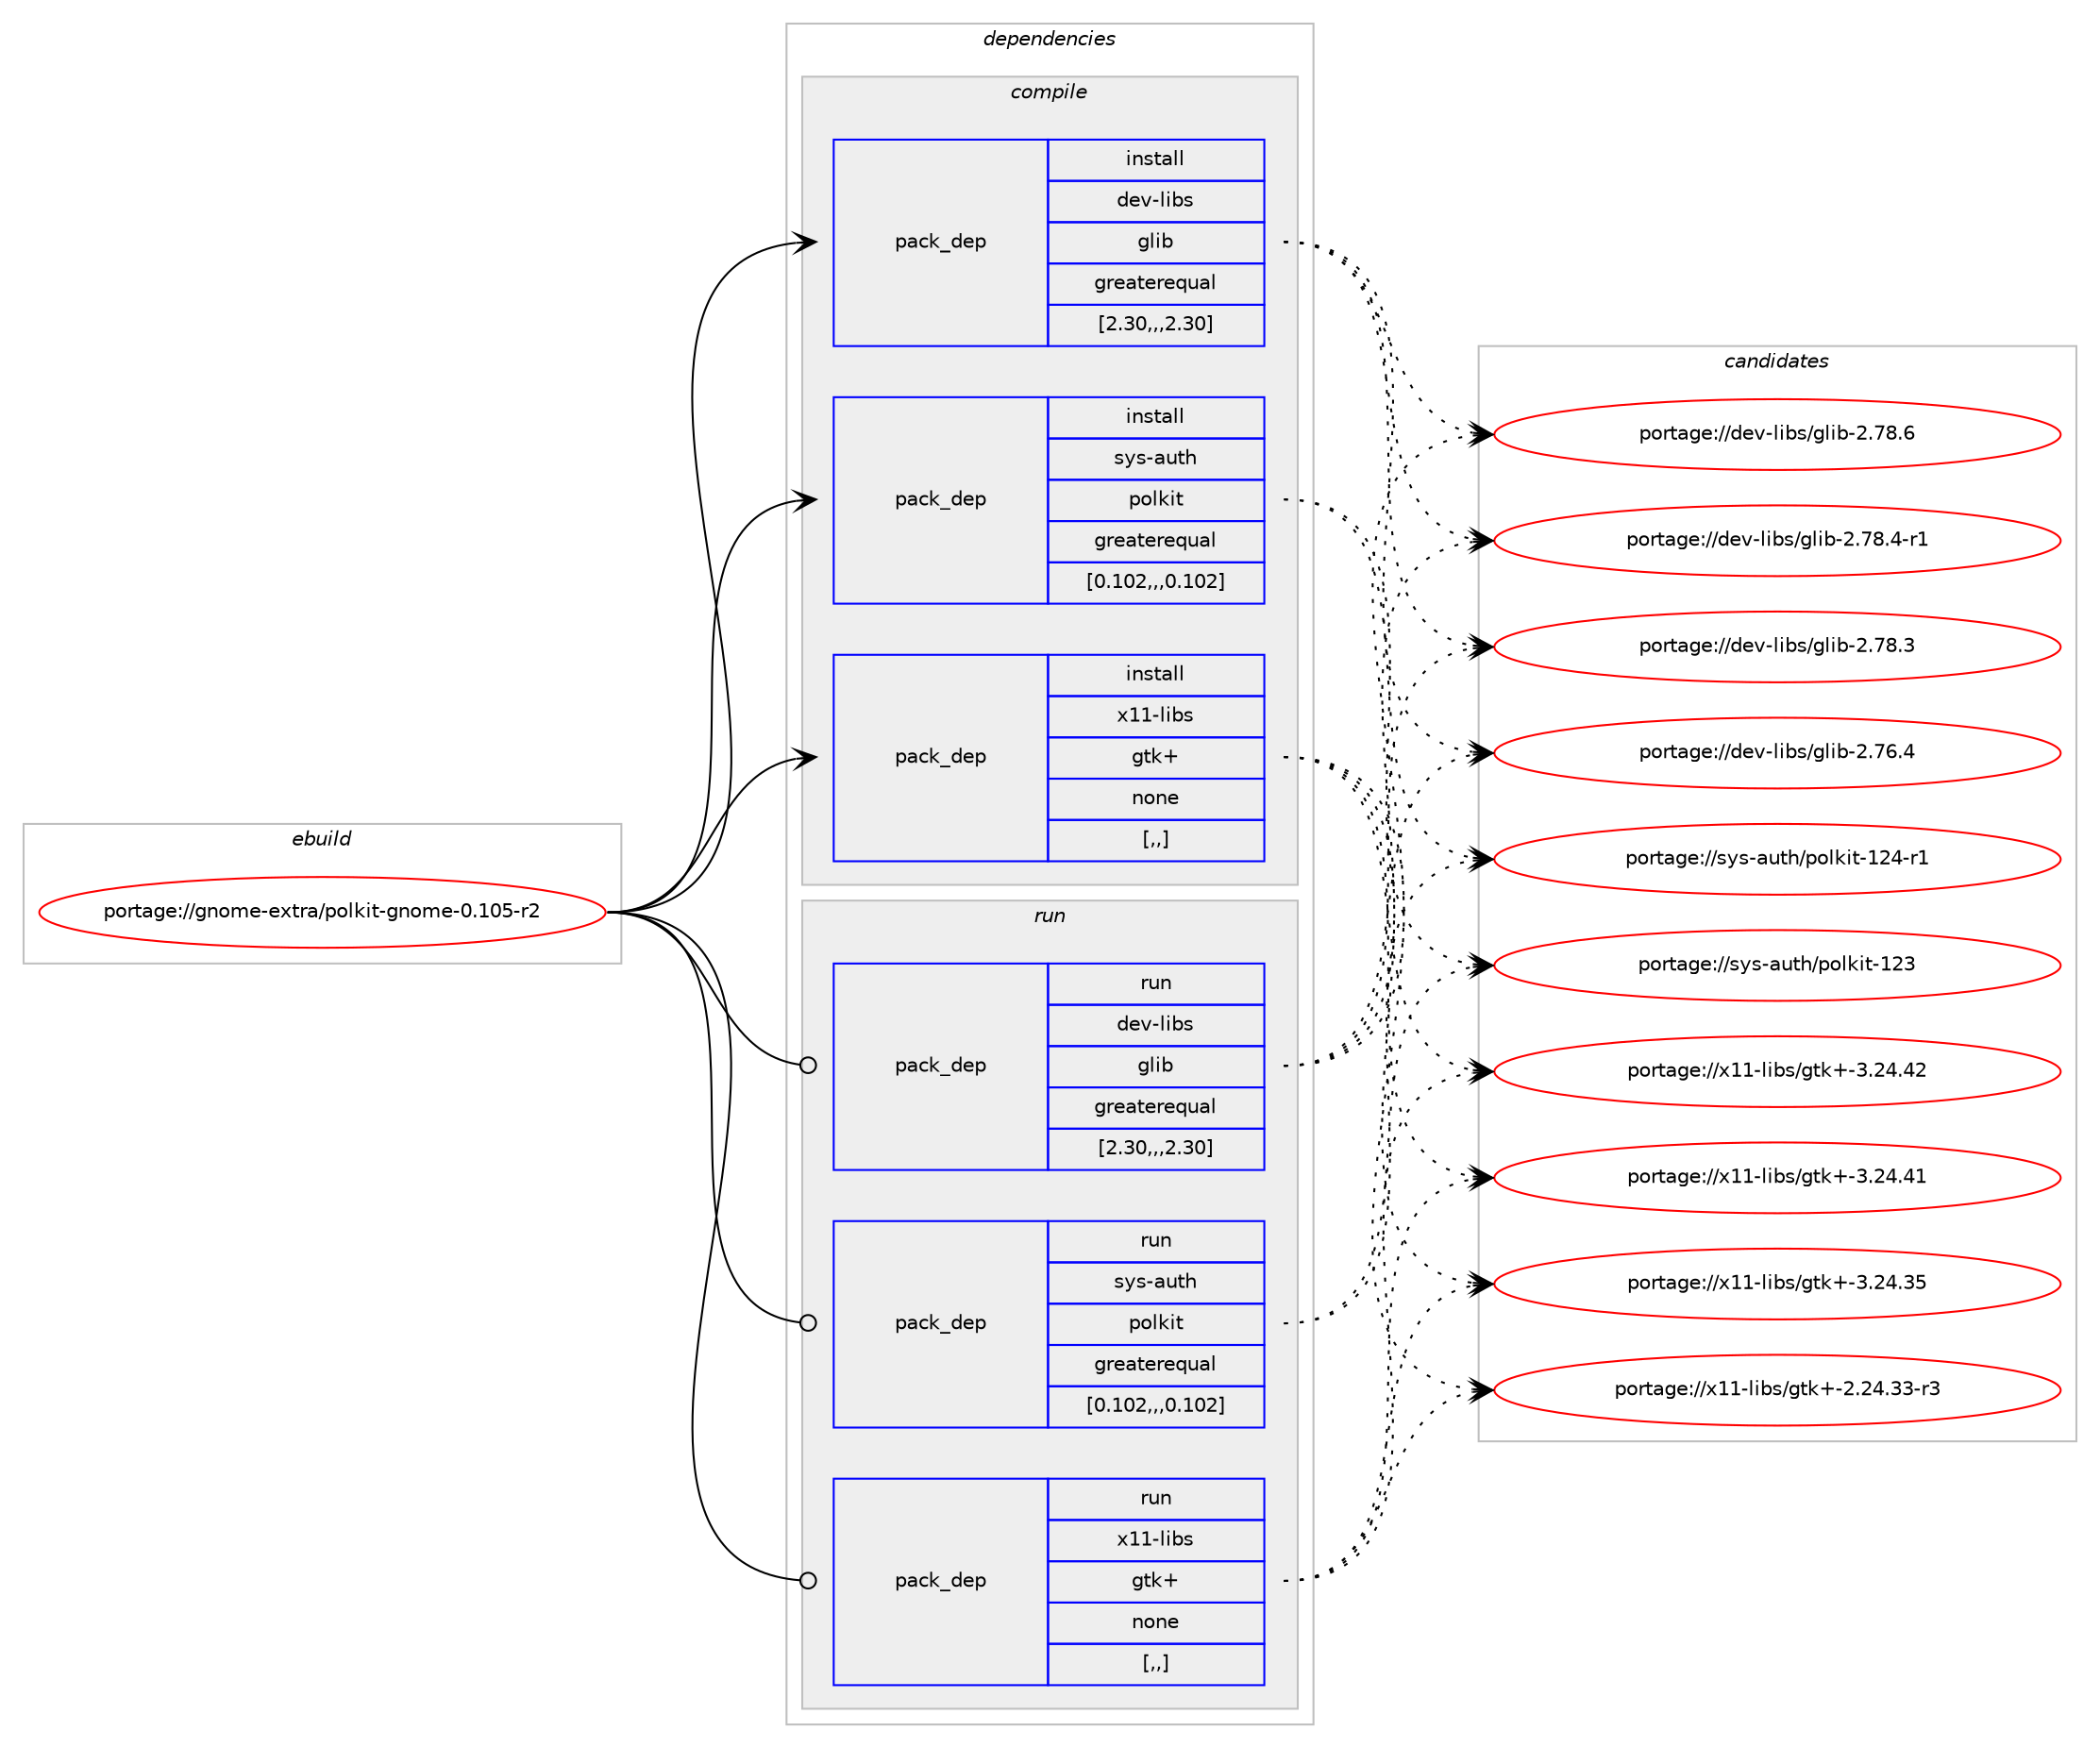 digraph prolog {

# *************
# Graph options
# *************

newrank=true;
concentrate=true;
compound=true;
graph [rankdir=LR,fontname=Helvetica,fontsize=10,ranksep=1.5];#, ranksep=2.5, nodesep=0.2];
edge  [arrowhead=vee];
node  [fontname=Helvetica,fontsize=10];

# **********
# The ebuild
# **********

subgraph cluster_leftcol {
color=gray;
label=<<i>ebuild</i>>;
id [label="portage://gnome-extra/polkit-gnome-0.105-r2", color=red, width=4, href="../gnome-extra/polkit-gnome-0.105-r2.svg"];
}

# ****************
# The dependencies
# ****************

subgraph cluster_midcol {
color=gray;
label=<<i>dependencies</i>>;
subgraph cluster_compile {
fillcolor="#eeeeee";
style=filled;
label=<<i>compile</i>>;
subgraph pack173531 {
dependency241010 [label=<<TABLE BORDER="0" CELLBORDER="1" CELLSPACING="0" CELLPADDING="4" WIDTH="220"><TR><TD ROWSPAN="6" CELLPADDING="30">pack_dep</TD></TR><TR><TD WIDTH="110">install</TD></TR><TR><TD>dev-libs</TD></TR><TR><TD>glib</TD></TR><TR><TD>greaterequal</TD></TR><TR><TD>[2.30,,,2.30]</TD></TR></TABLE>>, shape=none, color=blue];
}
id:e -> dependency241010:w [weight=20,style="solid",arrowhead="vee"];
subgraph pack173532 {
dependency241011 [label=<<TABLE BORDER="0" CELLBORDER="1" CELLSPACING="0" CELLPADDING="4" WIDTH="220"><TR><TD ROWSPAN="6" CELLPADDING="30">pack_dep</TD></TR><TR><TD WIDTH="110">install</TD></TR><TR><TD>sys-auth</TD></TR><TR><TD>polkit</TD></TR><TR><TD>greaterequal</TD></TR><TR><TD>[0.102,,,0.102]</TD></TR></TABLE>>, shape=none, color=blue];
}
id:e -> dependency241011:w [weight=20,style="solid",arrowhead="vee"];
subgraph pack173533 {
dependency241012 [label=<<TABLE BORDER="0" CELLBORDER="1" CELLSPACING="0" CELLPADDING="4" WIDTH="220"><TR><TD ROWSPAN="6" CELLPADDING="30">pack_dep</TD></TR><TR><TD WIDTH="110">install</TD></TR><TR><TD>x11-libs</TD></TR><TR><TD>gtk+</TD></TR><TR><TD>none</TD></TR><TR><TD>[,,]</TD></TR></TABLE>>, shape=none, color=blue];
}
id:e -> dependency241012:w [weight=20,style="solid",arrowhead="vee"];
}
subgraph cluster_compileandrun {
fillcolor="#eeeeee";
style=filled;
label=<<i>compile and run</i>>;
}
subgraph cluster_run {
fillcolor="#eeeeee";
style=filled;
label=<<i>run</i>>;
subgraph pack173534 {
dependency241013 [label=<<TABLE BORDER="0" CELLBORDER="1" CELLSPACING="0" CELLPADDING="4" WIDTH="220"><TR><TD ROWSPAN="6" CELLPADDING="30">pack_dep</TD></TR><TR><TD WIDTH="110">run</TD></TR><TR><TD>dev-libs</TD></TR><TR><TD>glib</TD></TR><TR><TD>greaterequal</TD></TR><TR><TD>[2.30,,,2.30]</TD></TR></TABLE>>, shape=none, color=blue];
}
id:e -> dependency241013:w [weight=20,style="solid",arrowhead="odot"];
subgraph pack173535 {
dependency241014 [label=<<TABLE BORDER="0" CELLBORDER="1" CELLSPACING="0" CELLPADDING="4" WIDTH="220"><TR><TD ROWSPAN="6" CELLPADDING="30">pack_dep</TD></TR><TR><TD WIDTH="110">run</TD></TR><TR><TD>sys-auth</TD></TR><TR><TD>polkit</TD></TR><TR><TD>greaterequal</TD></TR><TR><TD>[0.102,,,0.102]</TD></TR></TABLE>>, shape=none, color=blue];
}
id:e -> dependency241014:w [weight=20,style="solid",arrowhead="odot"];
subgraph pack173536 {
dependency241015 [label=<<TABLE BORDER="0" CELLBORDER="1" CELLSPACING="0" CELLPADDING="4" WIDTH="220"><TR><TD ROWSPAN="6" CELLPADDING="30">pack_dep</TD></TR><TR><TD WIDTH="110">run</TD></TR><TR><TD>x11-libs</TD></TR><TR><TD>gtk+</TD></TR><TR><TD>none</TD></TR><TR><TD>[,,]</TD></TR></TABLE>>, shape=none, color=blue];
}
id:e -> dependency241015:w [weight=20,style="solid",arrowhead="odot"];
}
}

# **************
# The candidates
# **************

subgraph cluster_choices {
rank=same;
color=gray;
label=<<i>candidates</i>>;

subgraph choice173531 {
color=black;
nodesep=1;
choice1001011184510810598115471031081059845504655564654 [label="portage://dev-libs/glib-2.78.6", color=red, width=4,href="../dev-libs/glib-2.78.6.svg"];
choice10010111845108105981154710310810598455046555646524511449 [label="portage://dev-libs/glib-2.78.4-r1", color=red, width=4,href="../dev-libs/glib-2.78.4-r1.svg"];
choice1001011184510810598115471031081059845504655564651 [label="portage://dev-libs/glib-2.78.3", color=red, width=4,href="../dev-libs/glib-2.78.3.svg"];
choice1001011184510810598115471031081059845504655544652 [label="portage://dev-libs/glib-2.76.4", color=red, width=4,href="../dev-libs/glib-2.76.4.svg"];
dependency241010:e -> choice1001011184510810598115471031081059845504655564654:w [style=dotted,weight="100"];
dependency241010:e -> choice10010111845108105981154710310810598455046555646524511449:w [style=dotted,weight="100"];
dependency241010:e -> choice1001011184510810598115471031081059845504655564651:w [style=dotted,weight="100"];
dependency241010:e -> choice1001011184510810598115471031081059845504655544652:w [style=dotted,weight="100"];
}
subgraph choice173532 {
color=black;
nodesep=1;
choice115121115459711711610447112111108107105116454950524511449 [label="portage://sys-auth/polkit-124-r1", color=red, width=4,href="../sys-auth/polkit-124-r1.svg"];
choice11512111545971171161044711211110810710511645495051 [label="portage://sys-auth/polkit-123", color=red, width=4,href="../sys-auth/polkit-123.svg"];
dependency241011:e -> choice115121115459711711610447112111108107105116454950524511449:w [style=dotted,weight="100"];
dependency241011:e -> choice11512111545971171161044711211110810710511645495051:w [style=dotted,weight="100"];
}
subgraph choice173533 {
color=black;
nodesep=1;
choice1204949451081059811547103116107434551465052465250 [label="portage://x11-libs/gtk+-3.24.42", color=red, width=4,href="../x11-libs/gtk+-3.24.42.svg"];
choice1204949451081059811547103116107434551465052465249 [label="portage://x11-libs/gtk+-3.24.41", color=red, width=4,href="../x11-libs/gtk+-3.24.41.svg"];
choice1204949451081059811547103116107434551465052465153 [label="portage://x11-libs/gtk+-3.24.35", color=red, width=4,href="../x11-libs/gtk+-3.24.35.svg"];
choice12049494510810598115471031161074345504650524651514511451 [label="portage://x11-libs/gtk+-2.24.33-r3", color=red, width=4,href="../x11-libs/gtk+-2.24.33-r3.svg"];
dependency241012:e -> choice1204949451081059811547103116107434551465052465250:w [style=dotted,weight="100"];
dependency241012:e -> choice1204949451081059811547103116107434551465052465249:w [style=dotted,weight="100"];
dependency241012:e -> choice1204949451081059811547103116107434551465052465153:w [style=dotted,weight="100"];
dependency241012:e -> choice12049494510810598115471031161074345504650524651514511451:w [style=dotted,weight="100"];
}
subgraph choice173534 {
color=black;
nodesep=1;
choice1001011184510810598115471031081059845504655564654 [label="portage://dev-libs/glib-2.78.6", color=red, width=4,href="../dev-libs/glib-2.78.6.svg"];
choice10010111845108105981154710310810598455046555646524511449 [label="portage://dev-libs/glib-2.78.4-r1", color=red, width=4,href="../dev-libs/glib-2.78.4-r1.svg"];
choice1001011184510810598115471031081059845504655564651 [label="portage://dev-libs/glib-2.78.3", color=red, width=4,href="../dev-libs/glib-2.78.3.svg"];
choice1001011184510810598115471031081059845504655544652 [label="portage://dev-libs/glib-2.76.4", color=red, width=4,href="../dev-libs/glib-2.76.4.svg"];
dependency241013:e -> choice1001011184510810598115471031081059845504655564654:w [style=dotted,weight="100"];
dependency241013:e -> choice10010111845108105981154710310810598455046555646524511449:w [style=dotted,weight="100"];
dependency241013:e -> choice1001011184510810598115471031081059845504655564651:w [style=dotted,weight="100"];
dependency241013:e -> choice1001011184510810598115471031081059845504655544652:w [style=dotted,weight="100"];
}
subgraph choice173535 {
color=black;
nodesep=1;
choice115121115459711711610447112111108107105116454950524511449 [label="portage://sys-auth/polkit-124-r1", color=red, width=4,href="../sys-auth/polkit-124-r1.svg"];
choice11512111545971171161044711211110810710511645495051 [label="portage://sys-auth/polkit-123", color=red, width=4,href="../sys-auth/polkit-123.svg"];
dependency241014:e -> choice115121115459711711610447112111108107105116454950524511449:w [style=dotted,weight="100"];
dependency241014:e -> choice11512111545971171161044711211110810710511645495051:w [style=dotted,weight="100"];
}
subgraph choice173536 {
color=black;
nodesep=1;
choice1204949451081059811547103116107434551465052465250 [label="portage://x11-libs/gtk+-3.24.42", color=red, width=4,href="../x11-libs/gtk+-3.24.42.svg"];
choice1204949451081059811547103116107434551465052465249 [label="portage://x11-libs/gtk+-3.24.41", color=red, width=4,href="../x11-libs/gtk+-3.24.41.svg"];
choice1204949451081059811547103116107434551465052465153 [label="portage://x11-libs/gtk+-3.24.35", color=red, width=4,href="../x11-libs/gtk+-3.24.35.svg"];
choice12049494510810598115471031161074345504650524651514511451 [label="portage://x11-libs/gtk+-2.24.33-r3", color=red, width=4,href="../x11-libs/gtk+-2.24.33-r3.svg"];
dependency241015:e -> choice1204949451081059811547103116107434551465052465250:w [style=dotted,weight="100"];
dependency241015:e -> choice1204949451081059811547103116107434551465052465249:w [style=dotted,weight="100"];
dependency241015:e -> choice1204949451081059811547103116107434551465052465153:w [style=dotted,weight="100"];
dependency241015:e -> choice12049494510810598115471031161074345504650524651514511451:w [style=dotted,weight="100"];
}
}

}
